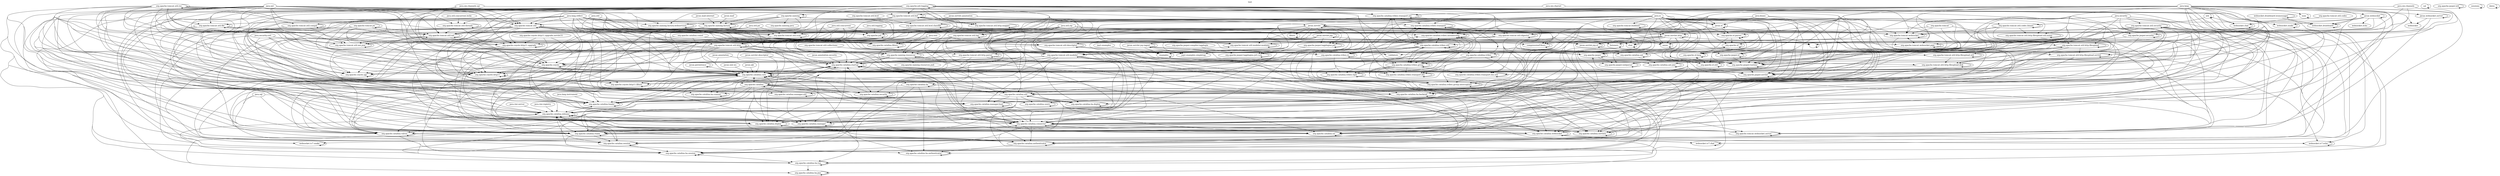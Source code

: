 digraph "DirectedGraph" {
graph [label = "test", labelloc=t, concentrate = true];
"org.apache.coyote.http11"
"org.apache.catalina.ant.jmx"
"javax.websocket"
"org.apache.catalina.tribes.transport.nio"
"num"
"org.apache.tomcat.util.digester"
"org.apache.catalina.ha.deploy"
"compressionFilters"
"org.apache.catalina.tribes"
"listeners"
"org.apache.el"
"org.apache.tomcat.util.bcel.classfile"
"org.apache.catalina.ha.context"
"validators"
"org.apache.catalina.users"
"org.apache.jasper.el"
"org.apache.el.parser"
"org.apache.catalina"
"org.apache.catalina.tribes.transport.bio.util"
"org.apache.tomcat.util.file"
"org.apache.catalina.loader"
"org.apache.catalina.manager.util"
"org.apache.juli.logging"
"javax.websocket.server"
"cal"
"javax.el"
"org.apache.catalina.websocket"
"org.apache.catalina.startup"
"org.apache.catalina.core"
"org.apache.catalina.authenticator"
"org.apache.jasper"
"javax.mail"
"org.apache.catalina.filters"
"org.apache.tomcat.util.security"
"org.apache.coyote"
"org.apache.jasper.util"
"chat"
"org.apache.tomcat.websocket"
"org.apache.catalina.ant"
"sessions"
"org.apache.catalina.manager.host"
"org.apache.coyote.http11.filters"
"jsp2.examples"
"org.apache.tomcat.util.modeler"
"org.apache.tomcat.util.modeler.modules"
"org.apache.catalina.ha"
"org.apache.tomcat.util"
"org.apache.tomcat.util.bcel"
"javax.servlet.descriptor"
"org.apache.tomcat.util.codec"
"org.apache.catalina.tribes.transport"
"org.apache.tomcat.jni"
"org.apache.el.lang"
"org.apache.catalina.util"
"org.apache.jasper.runtime"
"org.apache.tomcat.util.http"
"."
"javax.servlet.http"
"org.apache.tomcat.util.http.fileupload.disk"
"jsp2.examples.simpletag"
"org.apache.naming"
"org.apache.catalina.connector"
"org.apache.tomcat.util.codec.binary"
"org.apache.juli"
"websocket.echo"
"org.apache.tomcat.util.res"
"org.apache.jasper.xmlparser"
"org.apache.catalina.tribes.tipis"
"websocket.tc7.chat"
"async"
"websocket.tc7.snake"
"org.apache.tomcat.websocket.pojo"
"util"
"javax.servlet"
"org.apache.tomcat.util.net.jsse"
"websocket.drawboard"
"org.apache.tomcat.util.http.parser"
"javax.servlet.annotation"
"org.apache.catalina.ha.authenticator"
"org.apache.jasper.tagplugins.jstl"
"org.apache.catalina.ha.backend"
"org.apache.tomcat.util.http.fileupload.util"
"org.apache.catalina.ha.jmx"
"org.apache.coyote.ajp"
"org.apache.catalina.comet"
"javax.servlet.jsp.el"
"org.apache.el.util"
"org.apache.catalina.ha.session"
"org.apache.tomcat.util.http.mapper"
"org.apache.tomcat.util.threads"
"org.apache.catalina.mbeans"
"org.apache.catalina.tribes.transport.bio"
"org.apache.catalina.deploy"
"javax.ejb"
"org.apache.tomcat.util.log"
"org.apache.catalina.realm"
"org.apache.coyote.http11.upgrade"
"org.apache.tomcat.util.collections"
"websocket.chat"
"org.apache.tomcat.util.http.fileupload"
"org.apache.tomcat"
"org.apache.tomcat.util.buf"
"org.apache.catalina.security"
"filters"
"javax.annotation.security"
"javax.persistence"
"websocket.drawboard.wsmessages"
"org.apache.tomcat.util.http.fileupload.util.mime"
"javax.servlet.jsp"
"org.apache.tomcat.util.http.fileupload.servlet"
"websocket.tc7.echo"
"org.apache.catalina.ha.tcp"
"org.apache.tomcat.util.scan"
"org.apache.naming.resources"
"org.apache.catalina.tribes.group.interceptors"
"examples"
"org.apache.catalina.session"
"org.apache.naming.java"
"javax.annotation"
"org.apache.catalina.valves"
"websocket"
"org.apache.catalina.tribes.util"
"org.apache.tomcat.util.descriptor"
"org.apache.jasper.compiler.tagplugin"
"org.apache.tomcat.websocket.server"
"dates"
"org.apache.catalina.manager"
"websocket.snake"
"org.apache.catalina.tribes.group"
"org.apache.catalina.tribes.io"
"org.apache.catalina.ssi"
"org.apache.tomcat.buildutil"
"org.apache.catalina.tribes.membership"
"org.apache.jasper.security"
"org.apache.tomcat.util.compat"
"javax.servlet.jsp.tagext"
"org.apache.naming.resources.jndi"
"org.apache.coyote.http11.upgrade.servlet31"
"org.apache.catalina.servlets"
"org.apache.jasper.servlet"
"javax.xml.ws"
"org.apache.naming.factory"
"org.apache.jasper.tagplugins.jstl.core"
"org.apache.naming.factory.webservices"
"org.apache.tomcat.util.net"
"java.util.jar"
"java.util"
"java.net"
"java.util.zip"
"java.nio.channels.spi"
"java.beans"
"java.lang.reflect"
"java.sql"
"java.security.cert"
"java.rmi.registry"
"java.text"
"java.lang"
"java.nio.charset"
"java.lang.instrument"
"java.security"
"java.rmi.server"
"java.util.concurrent.locks"
"java.util.concurrent"
"java.util.logging"
"java.io"
"java.nio.channels"
"java.lang.reflect" -> "org.apache.naming.factory.webservices"
"java.util.concurrent" -> "org.apache.catalina.core"
"java.util.concurrent" -> "org.apache.catalina.startup"
"java.util.concurrent" -> "org.apache.tomcat.websocket"
"java.lang" -> "javax.el"
"java.lang" -> "javax.websocket"
"java.lang" -> "javax.websocket.server"
"java.lang" -> "org.apache.catalina.connector"
"java.lang" -> "org.apache.catalina.core"
"java.lang" -> "org.apache.catalina.filters"
"java.lang" -> "org.apache.catalina.ha.session"
"java.lang" -> "org.apache.catalina.loader"
"java.lang" -> "org.apache.catalina.mbeans"
"java.lang" -> "org.apache.catalina.realm"
"java.lang" -> "org.apache.catalina.security"
"java.lang" -> "org.apache.catalina.session"
"java.lang" -> "org.apache.catalina.startup"
"java.lang" -> "org.apache.catalina.tribes.group"
"java.lang" -> "org.apache.catalina.util"
"java.lang" -> "org.apache.catalina.valves"
"java.lang" -> "org.apache.jasper"
"java.lang" -> "org.apache.jasper.runtime"
"java.lang" -> "org.apache.jasper.servlet"
"java.lang" -> "org.apache.juli"
"java.lang" -> "org.apache.naming.factory"
"java.lang" -> "org.apache.naming.resources"
"java.lang" -> "org.apache.tomcat.util.digester"
"java.lang" -> "org.apache.tomcat.util.modeler"
"java.lang" -> "org.apache.tomcat.util.net.jsse"
"java.lang" -> "org.apache.tomcat.util.net"
"java.lang" -> "org.apache.tomcat.websocket.pojo"
"java.lang" -> "org.apache.tomcat.websocket.server"
"java.lang" -> "org.apache.tomcat.websocket"
"java.net" -> "org.apache.catalina.tribes.transport.bio"
"java.net" -> "org.apache.catalina.tribes.transport.nio"
"java.net" -> "org.apache.tomcat.util.net"
"java.io" -> "org.apache.catalina.ant"
"java.io" -> "org.apache.catalina.ha.deploy"
"java.io" -> "org.apache.catalina.manager"
"java.io" -> "org.apache.catalina.servlets"
"java.io" -> "org.apache.catalina.session"
"java.io" -> "org.apache.catalina.startup"
"java.io" -> "org.apache.jasper"
"java.io" -> "org.apache.jasper.tagplugins.jstl"
"java.io" -> "org.apache.tomcat.util.http.fileupload"
"java.io" -> "org.apache.tomcat.util.http.fileupload.util"
"java.util.zip" -> "org.apache.catalina.tribes.group.interceptors"
"java.lang.reflect" -> "org.apache.catalina.tribes.io"
"java.lang.reflect" -> "org.apache.catalina.util"
"java.lang.reflect" -> "org.apache.naming.factory"
"java.nio.channels" -> "org.apache.catalina.tribes.transport.nio"
"java.sql" -> "org.apache.catalina.valves"
"java.io" -> "org.apache.catalina.authenticator"
"java.net" -> "org.apache.tomcat.util"
"java.beans" -> "org.apache.el.lang"
"java.beans" -> "org.apache.jasper.runtime"
"java.net" -> "org.apache.catalina.core"
"java.net" -> "org.apache.catalina.ha.backend"
"java.net" -> "org.apache.catalina.startup"
"java.net" -> "org.apache.catalina.tribes.group.interceptors"
"java.net" -> "org.apache.tomcat.util.net.jsse"
"java.io" -> "org.apache.catalina.ha.session"
"java.io" -> "org.apache.tomcat.util.http.fileupload.disk"
"java.security.cert" -> "org.apache.catalina.realm"
"java.lang" -> "org.apache.tomcat.util.modeler.modules"
"java.net" -> "org.apache.catalina.loader"
"java.net" -> "org.apache.catalina.servlets"
"java.net" -> "org.apache.catalina.ssi"
"java.lang.reflect" -> "org.apache.catalina.core"
"java.lang.reflect" -> "org.apache.catalina.loader"
"java.sql" -> "org.apache.catalina.realm"
"java.sql" -> "org.apache.catalina.session"
"java.io" -> "examples"
"java.io" -> "javax.servlet"
"java.io" -> "org.apache.catalina.core"
"java.io" -> "org.apache.catalina.tribes.transport.bio"
"java.io" -> "org.apache.coyote.http11.upgrade"
"java.io" -> "org.apache.jasper.xmlparser"
"java.io" -> "validators"
"java.io" -> "websocket.tc7.echo"
"java.rmi.registry" -> "org.apache.catalina.mbeans"
"java.util.logging" -> "org.apache.juli"
"java.lang" -> "org.apache.el.lang"
"java.util.concurrent" -> "org.apache.juli"
"java.io" -> "org.apache.catalina.util"
"java.io" -> "org.apache.jasper.runtime"
"java.io" -> "org.apache.tomcat.util.net"
"java.io" -> "org.apache.tomcat.util.bcel.classfile"
"java.lang" -> "org.apache.jasper.security"
"java.lang" -> "org.apache.naming.factory.webservices"
"java.lang" -> "org.apache.tomcat.util"
"java.security.cert" -> "org.apache.tomcat.util.net.jsse"
"java.security" -> "org.apache.catalina.util"
"java.io" -> "org.apache.catalina.valves"
"java.io" -> "org.apache.tomcat.util.http.parser"
"java.net" -> "org.apache.catalina.mbeans"
"java.net" -> "org.apache.jasper"
"java.lang" -> "org.apache.catalina.deploy"
"java.lang" -> "org.apache.catalina.manager"
"java.lang" -> "org.apache.catalina.manager.util"
"java.lang" -> "org.apache.el.util"
"java.io" -> "org.apache.catalina.ha.backend"
"java.net" -> "org.apache.catalina.tribes.membership"
"java.io" -> "async"
"java.io" -> "org.apache.tomcat.buildutil"
"java.io" -> "javax.el"
"java.io" -> "org.apache.catalina.ssi"
"java.util.concurrent" -> "org.apache.tomcat.websocket.server"
"java.lang" -> "javax.servlet.http"
"java.lang" -> "org.apache.coyote.http11.filters"
"java.io" -> "org.apache.catalina.connector"
"java.io" -> "org.apache.catalina.loader"
"java.io" -> "org.apache.naming.resources"
"java.io" -> "org.apache.tomcat.util"
"java.io" -> "org.apache.catalina.filters"
"java.io" -> "org.apache.catalina.tribes.group.interceptors"
"java.io" -> "org.apache.coyote.ajp"
"java.io" -> "org.apache.coyote.http11"
"java.io" -> "org.apache.tomcat.websocket"
"java.net" -> "org.apache.catalina.ant"
"java.net" -> "org.apache.tomcat.util.scan"
"java.nio.channels" -> "org.apache.tomcat.util.net"
"java.net" -> "org.apache.jasper.servlet"
"java.net" -> "org.apache.coyote.ajp"
"java.net" -> "org.apache.coyote.http11"
"java.io" -> "compressionFilters"
"java.io" -> "org.apache.coyote.http11.filters"
"java.util.concurrent" -> "org.apache.catalina.tribes.group.interceptors"
"java.io" -> "chat"
"java.io" -> "org.apache.catalina.manager.host"
"java.io" -> "org.apache.tomcat.util.net.jsse"
"java.security" -> "org.apache.catalina.connector"
"java.security" -> "org.apache.catalina.core"
"java.security" -> "org.apache.catalina.session"
"java.security" -> "org.apache.jasper.runtime"
"java.security" -> "org.apache.jasper.servlet"
"java.net" -> "org.apache.catalina.filters"
"java.net" -> "org.apache.catalina.realm"
"java.net" -> "org.apache.tomcat.util.descriptor"
"java.net" -> "org.apache.tomcat.util.digester"
"java.net" -> "org.apache.tomcat.websocket.server"
"java.security" -> "org.apache.tomcat.util.net.jsse"
"java.security" -> "org.apache.tomcat.websocket"
"java.lang" -> "org.apache.tomcat.util.http.fileupload.disk"
"java.lang" -> "org.apache.tomcat.util.http.fileupload.util.mime"
"java.util.jar" -> "org.apache.catalina.util"
"java.io" -> "org.apache.catalina.tribes.io"
"java.util.zip" -> "org.apache.coyote.http11.filters"
"java.lang.reflect" -> "org.apache.el.parser"
"java.lang.reflect" -> "org.apache.el.util"
"java.io" -> "org.apache.catalina.users"
"java.lang" -> "org.apache.catalina.ssi"
"java.nio.channels.spi" -> "org.apache.catalina.startup"
"java.nio.channels.spi" -> "org.apache.catalina.tribes.transport.nio"
"java.nio.channels.spi" -> "org.apache.tomcat.util.net"
"java.lang.reflect" -> "javax.el"
"java.lang.reflect" -> "org.apache.catalina.realm"
"java.lang.reflect" -> "org.apache.catalina.startup"
"java.lang.reflect" -> "org.apache.jasper.servlet"
"java.net" -> "org.apache.coyote.http11.upgrade"
"java.io" -> "org.apache.juli"
"java.io" -> "org.apache.tomcat.util.modeler.modules"
"java.io" -> "org.apache.el.lang"
"java.io" -> "org.apache.el"
"java.io" -> "org.apache.jasper.el"
"java.lang" -> "org.apache.el.parser"
"java.io" -> "org.apache.jasper.tagplugins.jstl.core"
"java.util.zip" -> "org.apache.catalina.loader"
"java.util.zip" -> "org.apache.catalina.startup"
"java.util.zip" -> "org.apache.naming.resources"
"java.util.zip" -> "org.apache.tomcat.util.scan"
"java.util.concurrent" -> "org.apache.catalina.valves"
"java.util.jar" -> "org.apache.catalina.loader"
"java.util.jar" -> "org.apache.catalina.startup"
"java.nio.channels" -> "org.apache.tomcat.websocket"
"java.sql" -> "org.apache.catalina.loader"
"java.net" -> "org.apache.naming.resources"
"java.net" -> "org.apache.catalina.tribes.transport"
"java.io" -> "org.apache.catalina.websocket"
"java.io" -> "org.apache.el.parser"
"java.lang" -> "org.apache.catalina"
"java.lang" -> "org.apache.tomcat.util.buf"
"java.io" -> "javax.servlet.http"
"java.security" -> "org.apache.catalina.realm"
"java.lang.reflect" -> "org.apache.tomcat.websocket.pojo"
"java.util" -> "javax.el"
"java.util" -> "org.apache.catalina.core"
"java.util" -> "org.apache.catalina.startup"
"java.util" -> "org.apache.catalina.util"
"java.util" -> "org.apache.juli"
"java.net" -> "org.apache.catalina.manager.host"
"java.net" -> "org.apache.catalina.valves"
"java.net" -> "org.apache.catalina.manager"
"java.net" -> "org.apache.catalina"
"java.lang.reflect" -> "org.apache.catalina.mbeans"
"java.lang.reflect" -> "org.apache.catalina"
"java.lang.reflect" -> "org.apache.catalina.deploy"
"java.lang.reflect" -> "org.apache.catalina.manager"
"java.lang.reflect" -> "org.apache.catalina.manager.util"
"java.lang.reflect" -> "org.apache.catalina.security"
"java.lang.reflect" -> "org.apache.jasper.runtime"
"java.lang.reflect" -> "org.apache.tomcat.util.compat"
"java.lang.reflect" -> "org.apache.tomcat.util.digester"
"java.lang.reflect" -> "org.apache.tomcat.util"
"java.lang.reflect" -> "org.apache.tomcat.util.modeler"
"java.lang" -> "org.apache.catalina.ant.jmx"
"java.io" -> "org.apache.tomcat.util.http.fileupload.util.mime"
"java.util.zip" -> "compressionFilters"
"java.security.cert" -> "org.apache.catalina.valves"
"java.security.cert" -> "org.apache.coyote.ajp"
"java.security.cert" -> "org.apache.coyote.http11"
"java.util.jar" -> "org.apache.tomcat.util.scan"
"java.nio.charset" -> "org.apache.catalina.websocket"
"java.nio.charset" -> "org.apache.tomcat.util.buf"
"java.io" -> "jsp2.examples.simpletag"
"java.util.concurrent" -> "org.apache.tomcat.util.net"
"java.lang" -> "org.apache.catalina.tribes.group.interceptors"
"java.lang" -> "org.apache.catalina.tribes.transport.bio.util"
"java.lang" -> "org.apache.catalina.tribes.transport"
"java.io" -> "org.apache.catalina.realm"
"java.io" -> "org.apache.jasper.servlet"
"java.io" -> "org.apache.tomcat.util.descriptor"
"java.lang" -> "org.apache.catalina.authenticator"
"java.beans" -> "javax.el"
"java.beans" -> "org.apache.naming.factory"
"java.lang" -> "websocket.drawboard"
"java.io" -> "org.apache.tomcat.util.log"
"java.net" -> "org.apache.naming.factory.webservices"
"java.net" -> "org.apache.tomcat.util.buf"
"java.lang" -> "org.apache.catalina.servlets"
"java.lang" -> "org.apache.catalina.tribes.membership"
"java.lang" -> "org.apache.coyote"
"java.lang" -> "org.apache.tomcat.util.http.fileupload"
"java.lang" -> "org.apache.tomcat.util.http.fileupload.servlet"
"java.lang" -> "websocket"
"java.nio.channels" -> "org.apache.catalina.startup"
"java.io" -> "org.apache.catalina.tribes.group"
"java.text" -> "org.apache.catalina.filters"
"java.text" -> "org.apache.catalina.ssi"
"java.text" -> "org.apache.naming.resources"
"java.text" -> "org.apache.tomcat.util.http"
"java.nio.channels" -> "org.apache.catalina.ant"
"java.net" -> "org.apache.catalina.tribes.io"
"java.io" -> "org.apache.catalina.tribes"
"java.io" -> "org.apache.catalina.tribes.membership"
"java.io" -> "org.apache.catalina.tribes.tipis"
"java.lang.instrument" -> "org.apache.catalina.loader"
"java.util.concurrent.locks" -> "org.apache.tomcat.util.threads"
"java.lang" -> "num"
"java.lang" -> "org.apache.catalina.ha.backend"
"java.lang" -> "org.apache.catalina.manager.host"
"java.lang" -> "org.apache.coyote.ajp"
"java.lang" -> "org.apache.coyote.http11"
"java.lang" -> "websocket.tc7.echo"
"java.lang" -> "async"
"java.lang" -> "."
"java.lang" -> "org.apache.catalina.tribes.transport.nio"
"java.rmi.server" -> "org.apache.catalina.mbeans"
"java.util.zip" -> "org.apache.tomcat.websocket"
"java.lang" -> "chat"
"java.nio.channels.spi" -> "org.apache.tomcat.util"
"java.net" -> "org.apache.catalina.ant.jmx"
"java.util.zip" -> "org.apache.catalina.util"
"java.net" -> "org.apache.tomcat.util.file"
"java.net" -> "org.apache.tomcat.util.modeler.modules"
"java.net" -> "org.apache.tomcat.util.modeler"
"java.io" -> "org.apache.tomcat.util.digester"
"java.io" -> "org.apache.tomcat.util.file"
"java.io" -> "org.apache.tomcat.util.modeler"
"java.lang" -> "org.apache.catalina.tribes.util"
"java.lang" -> "org.apache.catalina.tribes.io"
"java.security" -> "org.apache.catalina.authenticator"
"java.security" -> "org.apache.catalina.servlets"
"java.security" -> "org.apache.catalina.websocket"
"java.security" -> "org.apache.tomcat.util.security"
"." -> "."
"async" -> "async"
"cal" -> "cal"
"chat" -> "chat"
"compressionFilters" -> "compressionFilters"
"dates" -> "dates"
"examples" -> "examples"
"filters" -> "filters"
"listeners" -> "listeners"
"num" -> "num"
"sessions" -> "sessions"
"util" -> "."
"util" -> "util"
"util" -> "websocket.tc7.chat"
"util" -> "websocket.chat"
"javax.annotation" -> "org.apache.catalina.core"
"org.apache.catalina.core" -> "org.apache.catalina.core"
"javax.annotation" -> "org.apache.catalina.startup"
"org.apache.catalina.startup" -> "org.apache.catalina.startup"
"javax.ejb" -> "org.apache.catalina.core"
"javax.el" -> "org.apache.jasper.el"
"org.apache.jasper.el" -> "org.apache.jasper.el"
"org.apache.jasper.el" -> "org.apache.jasper.runtime"
"org.apache.jasper.runtime" -> "org.apache.jasper.runtime"
"javax.el" -> "javax.el"
"javax.el" -> "org.apache.jasper.runtime"
"javax.el" -> "org.apache.el.lang"
"org.apache.el.lang" -> "org.apache.el"
"javax.el" -> "javax.servlet.jsp.el"
"org.apache.el.lang" -> "org.apache.el.parser"
"org.apache.el.parser" -> "org.apache.el.parser"
"org.apache.el.lang" -> "org.apache.el.lang"
"org.apache.el.lang" -> "org.apache.el.util"
"org.apache.el.util" -> "org.apache.el.util"
"org.apache.el.util" -> "org.apache.el.parser"
"javax.el" -> "org.apache.el.parser"
"org.apache.el.parser" -> "org.apache.el.lang"
"org.apache.el" -> "org.apache.el"
"javax.el" -> "org.apache.el"
"javax.el" -> "org.apache.el.util"
"javax.servlet.jsp.el" -> "org.apache.jasper.el"
"org.apache.el" -> "org.apache.el.lang"
"javax.mail" -> "org.apache.naming.factory"
"org.apache.naming.factory" -> "org.apache.naming.factory"
"javax.persistence" -> "org.apache.catalina.core"
"javax.persistence" -> "javax.persistence"
"javax.servlet" -> "async"
"javax.servlet" -> "org.apache.catalina.core"
"org.apache.catalina.core" -> "org.apache.catalina.connector"
"org.apache.catalina.connector" -> "org.apache.catalina.connector"
"javax.servlet" -> "javax.servlet"
"org.apache.catalina.core" -> "org.apache.catalina.ha.context"
"javax.servlet" -> "org.apache.catalina.filters"
"javax.servlet" -> "org.apache.tomcat.websocket.server"
"org.apache.catalina.filters" -> "org.apache.catalina.filters"
"javax.servlet" -> "filters"
"javax.servlet" -> "compressionFilters"
"javax.servlet" -> "org.apache.catalina.ssi"
"javax.servlet" -> "javax.servlet.http"
"javax.servlet.http" -> "org.apache.catalina.servlets"
"org.apache.catalina.servlets" -> "org.apache.catalina.servlets"
"javax.servlet.http" -> "."
"javax.servlet.http" -> "org.apache.catalina.websocket"
"org.apache.catalina.websocket" -> "websocket.tc7.echo"
"org.apache.catalina.websocket" -> "websocket.tc7.chat"
"org.apache.catalina.websocket" -> "websocket.tc7.snake"
"javax.servlet.http" -> "org.apache.catalina.manager.host"
"org.apache.catalina.manager.host" -> "org.apache.catalina.manager.host"
"javax.servlet.http" -> "async"
"javax.servlet.http" -> "org.apache.catalina.manager"
"javax.servlet.http" -> "org.apache.catalina.ssi"
"javax.servlet.http" -> "org.apache.jasper.runtime"
"javax.servlet.http" -> "org.apache.jasper.servlet"
"javax.servlet.http" -> "chat"
"org.apache.catalina.manager" -> "org.apache.catalina.manager"
"javax.servlet.http" -> "compressionFilters"
"javax.servlet" -> "org.apache.catalina.deploy"
"org.apache.catalina.deploy" -> "org.apache.catalina.deploy"
"org.apache.catalina.deploy" -> "org.apache.catalina.core"
"org.apache.catalina.deploy" -> "org.apache.catalina.startup"
"javax.servlet" -> "org.apache.catalina.connector"
"org.apache.catalina.connector" -> "org.apache.catalina.authenticator"
"org.apache.catalina.connector" -> "org.apache.catalina.valves"
"javax.servlet" -> "org.apache.jasper.runtime"
"javax.servlet" -> "."
"javax.servlet" -> "org.apache.catalina.authenticator"
"org.apache.catalina.authenticator" -> "org.apache.catalina.authenticator"
"javax.servlet" -> "org.apache.catalina.manager"
"javax.servlet" -> "org.apache.jasper.servlet"
"org.apache.jasper.servlet" -> "org.apache.jasper.servlet"
"javax.servlet" -> "org.apache.catalina.startup"
"javax.servlet" -> "org.apache.catalina.servlets"
"org.apache.jasper.runtime" -> "org.apache.jasper.servlet"
"javax.servlet" -> "org.apache.catalina.manager.host"
"javax.servlet" -> "org.apache.jasper"
"org.apache.jasper" -> "org.apache.jasper.servlet"
"org.apache.catalina.ssi" -> "org.apache.catalina.ssi"
"org.apache.catalina.connector" -> "org.apache.catalina.core"
"org.apache.tomcat.websocket.server" -> "org.apache.tomcat.websocket.server"
"javax.servlet" -> "chat"
"javax.servlet" -> "org.apache.tomcat.util.scan"
"javax.servlet" -> "org.apache.catalina.loader"
"org.apache.catalina.loader" -> "org.apache.catalina.loader"
"org.apache.jasper" -> "org.apache.jasper"
"javax.servlet" -> "examples"
"javax.servlet" -> "listeners"
"javax.servlet" -> "javax.servlet.jsp.el"
"javax.servlet.jsp.el" -> "javax.servlet.jsp.el"
"javax.servlet" -> "org.apache.catalina.valves"
"javax.servlet" -> "org.apache.catalina.session"
"org.apache.catalina.session" -> "org.apache.catalina.session"
"org.apache.catalina.connector" -> "org.apache.catalina.ha.tcp"
"org.apache.catalina.ha.tcp" -> "org.apache.catalina.ha.tcp"
"org.apache.catalina.connector" -> "org.apache.catalina.ha.session"
"org.apache.catalina.ha.session" -> "org.apache.catalina.ha.session"
"javax.servlet" -> "org.apache.catalina.util"
"org.apache.catalina.util" -> "org.apache.catalina.util"
"org.apache.catalina.util" -> "org.apache.catalina.connector"
"org.apache.catalina.util" -> "org.apache.catalina.realm"
"org.apache.catalina.util" -> "org.apache.catalina.core"
"org.apache.catalina.ha.context" -> "org.apache.catalina.ha.context"
"org.apache.jasper" -> "org.apache.jasper.runtime"
"javax.servlet" -> "org.apache.catalina.security"
"org.apache.catalina.security" -> "org.apache.catalina.security"
"org.apache.catalina.security" -> "org.apache.catalina.core"
"org.apache.jasper" -> "org.apache.jasper.xmlparser"
"org.apache.jasper.xmlparser" -> "org.apache.jasper.xmlparser"
"javax.servlet" -> "org.apache.catalina.websocket"
"org.apache.catalina.websocket" -> "org.apache.catalina.websocket"
"org.apache.catalina.connector" -> "org.apache.tomcat.websocket.server"
"javax.servlet" -> "org.apache.coyote.http11.upgrade"
"org.apache.coyote.http11.upgrade" -> "org.apache.coyote.http11.upgrade"
"org.apache.coyote.http11.upgrade" -> "org.apache.coyote.http11"
"javax.servlet.http" -> "javax.servlet.http"
"javax.servlet" -> "org.apache.jasper.tagplugins.jstl"
"org.apache.jasper.tagplugins.jstl" -> "org.apache.jasper.tagplugins.jstl"
"javax.servlet" -> "javax.servlet.jsp"
"javax.servlet.http" -> "org.apache.catalina.filters"
"javax.servlet.http" -> "org.apache.catalina.core"
"javax.servlet.http" -> "org.apache.jasper.tagplugins.jstl"
"javax.websocket" -> "org.apache.tomcat.websocket"
"org.apache.tomcat.websocket" -> "org.apache.tomcat.websocket"
"org.apache.tomcat.websocket" -> "org.apache.tomcat.websocket.server"
"javax.websocket" -> "websocket.drawboard"
"websocket.drawboard" -> "websocket.drawboard"
"javax.websocket" -> "org.apache.tomcat.websocket.server"
"javax.websocket" -> "websocket.snake"
"websocket.snake" -> "websocket.snake"
"javax.websocket" -> "javax.websocket"
"javax.websocket" -> "org.apache.tomcat.websocket.pojo"
"org.apache.tomcat.websocket.pojo" -> "org.apache.tomcat.websocket.pojo"
"org.apache.tomcat.websocket.pojo" -> "org.apache.tomcat.websocket"
"org.apache.tomcat.websocket.pojo" -> "org.apache.tomcat.websocket.server"
"org.apache.tomcat.websocket" -> "org.apache.tomcat.websocket.pojo"
"javax.websocket" -> "websocket.echo"
"javax.websocket" -> "websocket.chat"
"websocket.chat" -> "websocket.chat"
"jsp2.examples" -> "jsp2.examples.simpletag"
"javax.annotation.security" -> "org.apache.catalina.startup"
"javax.mail.internet" -> "org.apache.naming.factory"
"javax.servlet.annotation" -> "org.apache.catalina.startup"
"javax.servlet.annotation" -> "javax.servlet"
"javax.servlet.descriptor" -> "org.apache.catalina.deploy"
"javax.servlet.descriptor" -> "org.apache.catalina.core"
"javax.servlet.descriptor" -> "org.apache.catalina.startup"
"javax.servlet.http" -> "org.apache.catalina.connector"
"javax.servlet.http" -> "org.apache.catalina.authenticator"
"javax.servlet.http" -> "javax.servlet.jsp.el"
"javax.servlet.http" -> "org.apache.catalina.valves"
"javax.servlet.http" -> "org.apache.tomcat.util.http.fileupload.servlet"
"org.apache.tomcat.util.http.fileupload.servlet" -> "org.apache.tomcat.util.http.fileupload.servlet"
"javax.servlet.http" -> "org.apache.tomcat.websocket.server"
"javax.servlet.http" -> "org.apache.catalina.security"
"javax.servlet.http" -> "org.apache.catalina.session"
"javax.servlet.http" -> "listeners"
"javax.servlet.http" -> "org.apache.catalina.manager.util"
"org.apache.catalina.manager.util" -> "org.apache.catalina.manager.util"
"org.apache.catalina.manager.util" -> "org.apache.catalina.manager"
"org.apache.catalina.session" -> "org.apache.catalina.ha.session"
"javax.servlet.jsp" -> "javax.servlet.jsp"
"javax.servlet.jsp" -> "org.apache.jasper.runtime"
"javax.servlet.jsp" -> "jsp2.examples.simpletag"
"javax.servlet.jsp" -> "examples"
"javax.servlet.jsp" -> "org.apache.jasper.tagplugins.jstl"
"javax.servlet.jsp" -> "javax.servlet.jsp.tagext"
"javax.servlet.jsp.tagext" -> "org.apache.jasper.runtime"
"javax.servlet.jsp" -> "org.apache.jasper.tagplugins.jstl.core"
"javax.servlet.jsp" -> "javax.servlet.jsp.el"
"javax.websocket.server" -> "javax.websocket.server"
"javax.websocket.server" -> "websocket"
"javax.websocket.server" -> "org.apache.tomcat.websocket.server"
"javax.websocket.server" -> "org.apache.tomcat.websocket.pojo"
"javax.xml.ws" -> "org.apache.catalina.core"
"org.apache.catalina" -> "org.apache.catalina.core"
"org.apache.catalina" -> "org.apache.catalina.connector"
"org.apache.catalina" -> "org.apache.catalina"
"org.apache.catalina" -> "org.apache.catalina.mbeans"
"org.apache.catalina.mbeans" -> "org.apache.catalina.mbeans"
"org.apache.catalina" -> "org.apache.catalina.loader"
"org.apache.catalina" -> "org.apache.catalina.util"
"org.apache.catalina.util" -> "org.apache.catalina.startup"
"org.apache.catalina.util" -> "org.apache.catalina.deploy"
"org.apache.catalina.deploy" -> "org.apache.catalina.mbeans"
"org.apache.catalina" -> "org.apache.catalina.session"
"org.apache.catalina" -> "org.apache.catalina.ha.session"
"org.apache.catalina" -> "org.apache.catalina.realm"
"org.apache.catalina" -> "org.apache.catalina.valves"
"org.apache.catalina.valves" -> "org.apache.catalina.valves"
"org.apache.catalina" -> "org.apache.catalina.ha.tcp"
"org.apache.catalina" -> "org.apache.catalina.authenticator"
"org.apache.catalina" -> "org.apache.catalina.ha.authenticator"
"org.apache.catalina.core" -> "org.apache.catalina.mbeans"
"org.apache.catalina.mbeans" -> "org.apache.catalina.core"
"org.apache.catalina.mbeans" -> "org.apache.catalina.ha.tcp"
"org.apache.catalina.mbeans" -> "org.apache.catalina.deploy"
"org.apache.catalina.mbeans" -> "org.apache.catalina.realm"
"org.apache.catalina.mbeans" -> "org.apache.catalina.valves"
"org.apache.catalina" -> "org.apache.catalina.startup"
"org.apache.catalina.mbeans" -> "org.apache.catalina.connector"
"org.apache.catalina.mbeans" -> "org.apache.catalina.startup"
"org.apache.catalina.mbeans" -> "org.apache.catalina.session"
"org.apache.catalina.mbeans" -> "org.apache.catalina.loader"
"org.apache.catalina.authenticator" -> "org.apache.catalina.ha.authenticator"
"org.apache.catalina" -> "org.apache.catalina.manager.host"
"org.apache.catalina" -> "org.apache.catalina.manager"
"org.apache.catalina.ha.tcp" -> "org.apache.catalina.ha.session"
"org.apache.catalina" -> "org.apache.catalina.ha.jmx"
"org.apache.catalina.ha.jmx" -> "org.apache.catalina.ha.jmx"
"org.apache.catalina.core" -> "org.apache.catalina.startup"
"org.apache.catalina" -> "org.apache.catalina.deploy"
"org.apache.catalina" -> "org.apache.catalina.ha.deploy"
"org.apache.catalina.ha.deploy" -> "org.apache.catalina.ha.deploy"
"org.apache.catalina.connector" -> "org.apache.catalina.realm"
"org.apache.catalina" -> "org.apache.catalina.users"
"org.apache.catalina.users" -> "org.apache.catalina.users"
"org.apache.catalina.realm" -> "org.apache.catalina.realm"
"org.apache.catalina" -> "org.apache.catalina.security"
"org.apache.catalina" -> "org.apache.catalina.ha.backend"
"org.apache.catalina" -> "org.apache.catalina.ha.context"
"org.apache.catalina.core" -> "org.apache.catalina.loader"
"org.apache.catalina.core" -> "org.apache.catalina.manager.host"
"org.apache.catalina" -> "org.apache.catalina.manager.util"
"org.apache.coyote" -> "org.apache.coyote.ajp"
"org.apache.coyote.ajp" -> "org.apache.coyote.ajp"
"org.apache.coyote" -> "org.apache.coyote.http11"
"org.apache.coyote.http11" -> "org.apache.coyote.http11"
"org.apache.coyote" -> "org.apache.coyote"
"org.apache.coyote" -> "org.apache.catalina.valves"
"org.apache.coyote" -> "org.apache.catalina.connector"
"org.apache.catalina.connector" -> "org.apache.catalina.websocket"
"org.apache.coyote" -> "org.apache.catalina.core"
"org.apache.coyote" -> "org.apache.catalina.authenticator"
"org.apache.coyote" -> "org.apache.coyote.http11.filters"
"org.apache.coyote.http11.filters" -> "org.apache.coyote.http11.filters"
"org.apache.juli" -> "org.apache.juli"
"org.apache.juli" -> "org.apache.catalina.startup"
"org.apache.naming" -> "org.apache.catalina.core"
"org.apache.naming" -> "org.apache.naming"
"org.apache.naming" -> "org.apache.naming.java"
"org.apache.naming" -> "org.apache.catalina.deploy"
"org.apache.naming" -> "org.apache.catalina.realm"
"org.apache.naming" -> "org.apache.catalina.loader"
"org.apache.naming" -> "org.apache.naming.resources"
"org.apache.naming.resources" -> "org.apache.naming.resources"
"org.apache.naming.resources" -> "org.apache.catalina.core"
"org.apache.naming.resources" -> "org.apache.catalina.startup"
"org.apache.naming" -> "org.apache.naming.factory.webservices"
"org.apache.naming" -> "org.apache.catalina.startup"
"org.apache.naming" -> "org.apache.naming.factory"
"org.apache.tomcat" -> "org.apache.catalina.connector"
"org.apache.tomcat" -> "org.apache.catalina.core"
"org.apache.tomcat" -> "org.apache.jasper.servlet"
"org.apache.tomcat" -> "org.apache.jasper.runtime"
"org.apache.tomcat" -> "org.apache.tomcat.websocket"
"org.apache.tomcat" -> "org.apache.catalina.startup"
"org.apache.tomcat" -> "org.apache.tomcat.util.scan"
"org.apache.tomcat.util.scan" -> "org.apache.tomcat.util.scan"
"websocket.drawboard.wsmessages" -> "websocket.drawboard.wsmessages"
"websocket.drawboard.wsmessages" -> "websocket.drawboard"
"websocket.tc7.chat" -> "websocket.tc7.chat"
"websocket.tc7.echo" -> "websocket.tc7.echo"
"websocket.tc7.snake" -> "websocket.tc7.snake"
"javax.servlet.jsp.tagext" -> "examples"
"javax.servlet.jsp.tagext" -> "javax.servlet.jsp.tagext"
"javax.servlet.jsp.tagext" -> "jsp2.examples.simpletag"
"javax.servlet.jsp.tagext" -> "validators"
"javax.servlet.jsp.tagext" -> "org.apache.jasper"
"org.apache.catalina.ant" -> "org.apache.catalina.ant"
"org.apache.catalina.ant" -> "org.apache.catalina.ant.jmx"
"org.apache.catalina.ant.jmx" -> "org.apache.catalina.ant.jmx"
"org.apache.catalina.authenticator" -> "org.apache.catalina.startup"
"org.apache.catalina.authenticator" -> "org.apache.catalina.mbeans"
"org.apache.catalina.ha.authenticator" -> "org.apache.catalina.ha.authenticator"
"org.apache.catalina.comet" -> "org.apache.catalina.filters"
"org.apache.catalina.comet" -> "org.apache.catalina.core"
"org.apache.catalina.comet" -> "chat"
"org.apache.catalina.comet" -> "org.apache.catalina.valves"
"org.apache.catalina.connector" -> "org.apache.catalina.startup"
"org.apache.catalina.connector" -> "org.apache.catalina.mbeans"
"org.apache.catalina.connector" -> "org.apache.catalina.servlets"
"org.apache.catalina.connector" -> "org.apache.catalina.ssi"
"org.apache.catalina.core" -> "org.apache.catalina.deploy"
"org.apache.catalina.core" -> "org.apache.catalina.ha.tcp"
"org.apache.catalina.core" -> "org.apache.catalina.ha.session"
"org.apache.catalina.core" -> "org.apache.catalina.manager"
"org.apache.catalina.core" -> "org.apache.catalina"
"org.apache.catalina.deploy" -> "org.apache.catalina.authenticator"
"org.apache.catalina.deploy" -> "org.apache.catalina.realm"
"org.apache.catalina.ha" -> "org.apache.catalina.ha.deploy"
"org.apache.catalina.ha" -> "org.apache.catalina.ha.session"
"org.apache.catalina.ha" -> "org.apache.catalina.ha.tcp"
"org.apache.catalina.ha" -> "org.apache.catalina.ha.authenticator"
"org.apache.catalina.ha" -> "org.apache.catalina.ha.context"
"org.apache.catalina.ha.session" -> "org.apache.catalina.ha.tcp"
"org.apache.catalina.ha" -> "org.apache.catalina.ha"
"org.apache.catalina.loader" -> "org.apache.catalina.core"
"org.apache.catalina.loader" -> "org.apache.catalina.mbeans"
"org.apache.catalina.loader" -> "org.apache.catalina.startup"
"org.apache.catalina.mbeans" -> "org.apache.catalina.manager"
"org.apache.catalina.realm" -> "org.apache.catalina.mbeans"
"org.apache.catalina.realm" -> "org.apache.catalina.authenticator"
"org.apache.catalina.realm" -> "org.apache.catalina.startup"
"org.apache.catalina.realm" -> "org.apache.catalina.ha.session"
"org.apache.catalina.realm" -> "org.apache.catalina.connector"
"org.apache.catalina.realm" -> "org.apache.catalina.session"
"org.apache.catalina.realm" -> "org.apache.catalina.core"
"org.apache.catalina.security" -> "org.apache.catalina.startup"
"org.apache.catalina.security" -> "org.apache.catalina.session"
"org.apache.catalina.security" -> "org.apache.catalina.connector"
"org.apache.catalina.session" -> "org.apache.catalina.core"
"org.apache.catalina.session" -> "org.apache.catalina.mbeans"
"org.apache.catalina.startup" -> "org.apache.catalina.authenticator"
"org.apache.catalina.startup" -> "org.apache.catalina.core"
"org.apache.catalina.startup" -> "org.apache.catalina.security"
"org.apache.catalina.startup" -> "org.apache.catalina.mbeans"
"org.apache.catalina.startup" -> "org.apache.catalina.manager"
"org.apache.catalina.startup" -> "org.apache.catalina.manager.host"
"org.apache.catalina.tribes" -> "org.apache.catalina.tribes.group"
"org.apache.catalina.tribes.group" -> "org.apache.catalina.tribes.group"
"org.apache.catalina.tribes" -> "org.apache.catalina.ha.tcp"
"org.apache.catalina.tribes" -> "org.apache.catalina.tribes.tipis"
"org.apache.catalina.tribes.tipis" -> "org.apache.catalina.tribes.tipis"
"org.apache.catalina.tribes.group" -> "org.apache.catalina.tribes.tipis"
"org.apache.catalina.tribes.tipis" -> "org.apache.catalina.ha.context"
"org.apache.catalina.tribes.tipis" -> "org.apache.catalina.ha.authenticator"
"org.apache.catalina.tribes.tipis" -> "org.apache.catalina.ha.session"
"org.apache.catalina.tribes" -> "org.apache.catalina.tribes.transport.nio"
"org.apache.catalina.tribes.transport.nio" -> "org.apache.catalina.tribes.transport.nio"
"org.apache.catalina.tribes" -> "org.apache.catalina.tribes.group.interceptors"
"org.apache.catalina.tribes" -> "org.apache.catalina.tribes.transport.bio"
"org.apache.catalina.tribes" -> "org.apache.catalina.tribes.membership"
"org.apache.catalina.tribes.transport.bio" -> "org.apache.catalina.tribes.transport.bio"
"org.apache.catalina.tribes.group.interceptors" -> "org.apache.catalina.tribes.group.interceptors"
"org.apache.catalina.tribes" -> "org.apache.catalina.tribes"
"org.apache.catalina.tribes.group" -> "org.apache.catalina.ha.tcp"
"org.apache.catalina.tribes.group" -> "org.apache.catalina.tribes.group.interceptors"
"org.apache.catalina.tribes" -> "org.apache.catalina.tribes.transport.bio.util"
"org.apache.catalina.tribes.transport.bio.util" -> "org.apache.catalina.tribes.group.interceptors"
"org.apache.catalina.tribes.transport.bio.util" -> "org.apache.catalina.tribes.transport.bio.util"
"org.apache.catalina.tribes" -> "org.apache.catalina.tribes.util"
"org.apache.catalina.tribes.util" -> "org.apache.catalina.tribes.util"
"org.apache.catalina.tribes.util" -> "org.apache.catalina.tribes.tipis"
"org.apache.catalina.tribes.util" -> "org.apache.catalina.tribes.group.interceptors"
"org.apache.catalina.tribes.util" -> "org.apache.catalina.tribes.group"
"org.apache.catalina.tribes" -> "org.apache.catalina.ha.session"
"org.apache.catalina.tribes" -> "org.apache.catalina.tribes.transport"
"org.apache.catalina.tribes.membership" -> "org.apache.catalina.tribes.membership"
"org.apache.catalina.util" -> "org.apache.catalina.websocket"
"org.apache.catalina.util" -> "org.apache.catalina.mbeans"
"org.apache.catalina.util" -> "org.apache.catalina.ha.deploy"
"org.apache.catalina.util" -> "org.apache.catalina.manager"
"org.apache.catalina.util" -> "org.apache.catalina.session"
"org.apache.catalina.util" -> "org.apache.catalina.servlets"
"org.apache.catalina.util" -> "org.apache.catalina.ssi"
"org.apache.catalina.util" -> "org.apache.catalina.authenticator"
"org.apache.catalina.util" -> "org.apache.catalina.loader"
"org.apache.catalina.util" -> "org.apache.catalina.ha.tcp"
"org.apache.catalina.util" -> "org.apache.catalina.valves"
"org.apache.catalina.valves" -> "org.apache.catalina.mbeans"
"org.apache.catalina.valves" -> "org.apache.catalina.authenticator"
"org.apache.catalina.valves" -> "org.apache.catalina.core"
"org.apache.catalina.valves" -> "org.apache.catalina.ha.tcp"
"org.apache.catalina.valves" -> "org.apache.catalina.ha.session"
"org.apache.catalina.util" -> "org.apache.catalina.manager.host"
"org.apache.catalina.util" -> "org.apache.catalina.users"
"org.apache.coyote.http11" -> "org.apache.coyote.http11.filters"
"org.apache.el.parser" -> "org.apache.el"
"org.apache.el.util" -> "org.apache.el.lang"
"org.apache.el.util" -> "org.apache.el"
"org.apache.jasper.security" -> "org.apache.jasper.runtime"
"org.apache.jasper.security" -> "org.apache.jasper.servlet"
"org.apache.jasper.security" -> "org.apache.jasper.security"
"org.apache.jasper.servlet" -> "org.apache.jasper"
"org.apache.jasper.util" -> "org.apache.jasper.util"
"org.apache.juli.logging" -> "org.apache.juli.logging"
"org.apache.juli.logging" -> "org.apache.coyote.http11"
"org.apache.juli.logging" -> "org.apache.jasper.runtime"
"org.apache.juli.logging" -> "org.apache.catalina.startup"
"org.apache.juli.logging" -> "org.apache.naming.resources"
"org.apache.juli.logging" -> "org.apache.tomcat.websocket.server"
"org.apache.juli.logging" -> "org.apache.catalina.loader"
"org.apache.juli.logging" -> "org.apache.catalina.valves"
"org.apache.juli.logging" -> "org.apache.coyote.ajp"
"org.apache.juli.logging" -> "org.apache.tomcat.util.net.jsse"
"org.apache.juli.logging" -> "org.apache.catalina.util"
"org.apache.juli.logging" -> "org.apache.catalina.realm"
"org.apache.juli.logging" -> "org.apache.catalina.tribes.transport.nio"
"org.apache.juli.logging" -> "org.apache.catalina.tribes.membership"
"org.apache.juli.logging" -> "org.apache.tomcat.util.net"
"org.apache.juli.logging" -> "org.apache.catalina.connector"
"org.apache.juli.logging" -> "org.apache.catalina.ha.deploy"
"org.apache.juli.logging" -> "org.apache.catalina.filters"
"org.apache.juli.logging" -> "org.apache.catalina.ha.tcp"
"org.apache.juli.logging" -> "org.apache.catalina.tribes.group.interceptors"
"org.apache.juli.logging" -> "org.apache.catalina.core"
"org.apache.juli.logging" -> "org.apache.tomcat.util.modeler"
"org.apache.juli.logging" -> "org.apache.tomcat.websocket"
"org.apache.juli.logging" -> "org.apache.tomcat.util.modeler.modules"
"org.apache.juli.logging" -> "org.apache.coyote.http11.filters"
"org.apache.juli.logging" -> "org.apache.tomcat.util.threads"
"org.apache.juli.logging" -> "org.apache.coyote.http11.upgrade"
"org.apache.juli.logging" -> "org.apache.catalina.session"
"org.apache.juli.logging" -> "org.apache.catalina.ha.context"
"org.apache.juli.logging" -> "org.apache.naming"
"org.apache.juli.logging" -> "org.apache.catalina.deploy"
"org.apache.juli.logging" -> "websocket.drawboard"
"org.apache.juli.logging" -> "org.apache.catalina.authenticator"
"org.apache.juli.logging" -> "org.apache.catalina.ha.session"
"org.apache.juli.logging" -> "org.apache.tomcat.util.descriptor"
"org.apache.juli.logging" -> "org.apache.catalina.tribes.tipis"
"org.apache.juli.logging" -> "org.apache.catalina.tribes.transport.bio.util"
"org.apache.juli.logging" -> "org.apache.jasper"
"org.apache.juli.logging" -> "org.apache.catalina.mbeans"
"org.apache.juli.logging" -> "org.apache.jasper.servlet"
"org.apache.juli.logging" -> "org.apache.jasper.security"
"org.apache.juli.logging" -> "org.apache.catalina.servlets"
"org.apache.juli.logging" -> "org.apache.catalina.tribes.group"
"org.apache.juli.logging" -> "org.apache.catalina.tribes.transport.bio"
"org.apache.juli.logging" -> "org.apache.catalina.tribes.io"
"org.apache.juli.logging" -> "org.apache.catalina.ha"
"org.apache.juli.logging" -> "org.apache.tomcat.util.http"
"org.apache.juli.logging" -> "org.apache.catalina.tribes.util"
"org.apache.juli.logging" -> "org.apache.tomcat.websocket.pojo"
"org.apache.juli.logging" -> "org.apache.catalina.tribes.transport"
"org.apache.juli.logging" -> "org.apache.catalina.security"
"org.apache.juli.logging" -> "org.apache.catalina.ha.backend"
"org.apache.juli.logging" -> "org.apache.catalina.users"
"org.apache.juli.logging" -> "org.apache.jasper.xmlparser"
"org.apache.juli.logging" -> "async"
"org.apache.juli.logging" -> "websocket.snake"
"org.apache.juli.logging" -> "org.apache.tomcat.util.http.mapper"
"org.apache.juli.logging" -> "org.apache.catalina.ha.jmx"
"org.apache.juli.logging" -> "websocket.tc7.snake"
"org.apache.tomcat.util.net" -> "org.apache.tomcat.util.net"
"org.apache.juli.logging" -> "websocket.chat"
"org.apache.juli.logging" -> "org.apache.tomcat.util.scan"
"org.apache.juli.logging" -> "org.apache.tomcat.util.buf"
"org.apache.juli.logging" -> "org.apache.tomcat.util"
"org.apache.juli.logging" -> "org.apache.tomcat.util.digester"
"org.apache.tomcat.util.digester" -> "org.apache.catalina.realm"
"org.apache.tomcat.util.digester" -> "org.apache.catalina.startup"
"org.apache.tomcat.util.digester" -> "org.apache.tomcat.util.modeler.modules"
"org.apache.tomcat.util.modeler.modules" -> "org.apache.tomcat.util.modeler.modules"
"org.apache.tomcat.util.digester" -> "org.apache.tomcat.util.descriptor"
"org.apache.tomcat.util.descriptor" -> "org.apache.catalina.ant"
"org.apache.tomcat.util.descriptor" -> "org.apache.catalina.startup"
"org.apache.tomcat.util.digester" -> "org.apache.catalina.users"
"org.apache.tomcat.util.digester" -> "org.apache.tomcat.util.digester"
"org.apache.tomcat.util.digester" -> "org.apache.catalina.ant"
"org.apache.tomcat.util.modeler" -> "org.apache.tomcat.util.modeler"
"org.apache.tomcat.util.modeler" -> "org.apache.catalina.core"
"org.apache.tomcat.util.modeler" -> "org.apache.catalina.startup"
"org.apache.tomcat.util.modeler" -> "org.apache.catalina.util"
"org.apache.tomcat.util.modeler" -> "org.apache.coyote"
"org.apache.tomcat.util.modeler" -> "org.apache.catalina.loader"
"org.apache.tomcat.util" -> "org.apache.tomcat.util"
"org.apache.tomcat.util.http" -> "org.apache.tomcat.util.http"
"org.apache.tomcat.util.http" -> "org.apache.catalina.connector"
"org.apache.tomcat.util.threads" -> "org.apache.tomcat.util.net"
"org.apache.tomcat.util" -> "org.apache.tomcat.util.digester"
"org.apache.tomcat.util" -> "org.apache.catalina.startup"
"org.apache.catalina.tribes.io" -> "org.apache.catalina.tribes.io"
"org.apache.catalina.tribes.io" -> "org.apache.catalina.tribes.membership"
"org.apache.catalina.tribes.io" -> "org.apache.catalina.tribes.transport.bio"
"org.apache.catalina.tribes.io" -> "org.apache.catalina.tribes.transport.nio"
"org.apache.catalina.tribes.io" -> "org.apache.catalina.tribes.group"
"org.apache.tomcat.util.net.jsse" -> "org.apache.tomcat.util.net.jsse"
"org.apache.tomcat.util.http" -> "org.apache.catalina.core"
"org.apache.juli.logging" -> "org.apache.tomcat.util.log"
"org.apache.tomcat.util.log" -> "org.apache.tomcat.util.http"
"org.apache.tomcat.util.log" -> "org.apache.coyote.http11"
"org.apache.tomcat.util.http.mapper" -> "org.apache.tomcat.util.http.mapper"
"org.apache.tomcat.util.http.mapper" -> "org.apache.catalina.connector"
"org.apache.catalina.tribes.transport" -> "org.apache.catalina.tribes.transport"
"org.apache.coyote.http11.filters" -> "org.apache.coyote.http11"
"org.apache.juli.logging" -> "org.apache.coyote"
"org.apache.tomcat.util.http" -> "org.apache.catalina.authenticator"
"org.apache.tomcat.util.modeler" -> "org.apache.catalina.manager"
"org.apache.tomcat.util.modeler" -> "org.apache.catalina.ha.backend"
"org.apache.catalina.ha.backend" -> "org.apache.catalina.ha.backend"
"org.apache.tomcat.util.modeler" -> "org.apache.catalina.mbeans"
"org.apache.tomcat.util.modeler" -> "org.apache.tomcat.util.modeler.modules"
"org.apache.tomcat.util.modeler" -> "org.apache.catalina.ha.deploy"
"org.apache.tomcat.util.modeler" -> "org.apache.catalina.manager.host"
"org.apache.tomcat.util.net" -> "org.apache.coyote.ajp"
"org.apache.tomcat.util.net" -> "org.apache.coyote.http11"
"org.apache.tomcat.util.net" -> "org.apache.coyote.http11.upgrade"
"org.apache.tomcat.util.http.mapper" -> "org.apache.catalina.core"
"org.apache.tomcat.util" -> "org.apache.tomcat.util.net"
"org.apache.tomcat.util.net" -> "org.apache.coyote"
"org.apache.tomcat.util" -> "org.apache.tomcat.util.modeler.modules"
"org.apache.tomcat.util" -> "org.apache.catalina.mbeans"
"org.apache.tomcat.util" -> "org.apache.catalina.connector"
"org.apache.tomcat.util" -> "org.apache.catalina.ha.tcp"
"org.apache.tomcat.util" -> "org.apache.catalina.filters"
"org.apache.tomcat.util.buf" -> "org.apache.tomcat.util.buf"
"org.apache.tomcat.util.buf" -> "org.apache.catalina.connector"
"org.apache.tomcat.util.buf" -> "org.apache.coyote.ajp"
"org.apache.tomcat.util.buf" -> "org.apache.coyote.http11"
"org.apache.tomcat.util.buf" -> "org.apache.coyote"
"org.apache.tomcat.util.buf" -> "org.apache.tomcat.util.http"
"org.apache.tomcat.util.http" -> "org.apache.coyote"
"org.apache.tomcat.util.buf" -> "org.apache.catalina.authenticator"
"org.apache.tomcat.util.buf" -> "org.apache.catalina.realm"
"org.apache.tomcat.util.buf" -> "org.apache.tomcat.util.http.mapper"
"org.apache.tomcat.util.buf" -> "org.apache.catalina.core"
"org.apache.tomcat.util.buf" -> "org.apache.naming.resources"
"org.apache.tomcat.util.modeler" -> "org.apache.catalina.ha.jmx"
"org.apache.catalina.tribes.group.interceptors" -> "org.apache.catalina.ha.tcp"
"org.apache.tomcat.util.descriptor" -> "org.apache.tomcat.util.descriptor"
"org.apache.catalina.tribes.io" -> "org.apache.catalina.tribes.group.interceptors"
"org.apache.naming.factory" -> "org.apache.catalina.core"
"org.apache.naming.resources" -> "org.apache.catalina.servlets"
"org.apache.naming.resources" -> "org.apache.naming.resources.jndi"
"org.apache.naming.resources" -> "org.apache.catalina.loader"
"org.apache.naming.resources" -> "org.apache.catalina.util"
"org.apache.tomcat.buildutil" -> "org.apache.tomcat.buildutil"
"org.apache.tomcat.jni" -> "org.apache.coyote.http11"
"org.apache.tomcat.jni" -> "org.apache.tomcat.util.net"
"org.apache.tomcat.jni" -> "org.apache.tomcat.jni"
"org.apache.tomcat.jni" -> "org.apache.catalina.core"
"org.apache.tomcat.jni" -> "org.apache.coyote.http11.upgrade"
"org.apache.tomcat.jni" -> "org.apache.coyote.ajp"
"org.apache.tomcat.util" -> "org.apache.catalina.manager"
"org.apache.tomcat.util" -> "org.apache.catalina.core"
"org.apache.tomcat.util" -> "org.apache.catalina.loader"
"org.apache.tomcat.util" -> "org.apache.catalina.ssi"
"org.apache.tomcat.util" -> "org.apache.catalina.session"
"org.apache.tomcat.util" -> "org.apache.catalina.util"
"org.apache.tomcat.util" -> "org.apache.coyote.http11.upgrade"
"org.apache.tomcat.util" -> "org.apache.catalina.ha.session"
"org.apache.tomcat.util" -> "org.apache.catalina.valves"
"org.apache.tomcat.util" -> "org.apache.tomcat.websocket.pojo"
"org.apache.tomcat.util" -> "org.apache.coyote.http11"
"org.apache.tomcat.util" -> "org.apache.coyote.ajp"
"org.apache.tomcat.util" -> "org.apache.tomcat.util.scan"
"org.apache.tomcat.util" -> "org.apache.catalina.manager.util"
"org.apache.tomcat.util" -> "org.apache.catalina.deploy"
"org.apache.tomcat.util" -> "org.apache.catalina.authenticator"
"org.apache.tomcat.util" -> "org.apache.catalina.realm"
"org.apache.tomcat.util" -> "org.apache.catalina.manager.host"
"org.apache.tomcat.util" -> "org.apache.tomcat.util.descriptor"
"org.apache.tomcat.util" -> "org.apache.tomcat.websocket"
"org.apache.tomcat.util" -> "org.apache.catalina.ha.authenticator"
"org.apache.tomcat.util" -> "org.apache.catalina.security"
"org.apache.tomcat.util" -> "org.apache.coyote"
"org.apache.catalina.ha.tcp" -> "org.apache.catalina.ha.jmx"
"org.apache.catalina.tribes.group" -> "org.apache.catalina.tribes.util"
"org.apache.catalina.tribes.group" -> "org.apache.catalina.tribes.transport.nio"
"org.apache.catalina.tribes.group" -> "org.apache.catalina.tribes.transport.bio"
"org.apache.catalina.tribes.group" -> "org.apache.catalina.tribes.transport"
"org.apache.catalina.tribes.transport" -> "org.apache.catalina.tribes.transport.nio"
"org.apache.catalina.tribes.transport" -> "org.apache.catalina.tribes.transport.bio"
"org.apache.catalina.tribes.group" -> "org.apache.catalina.tribes.membership"
"org.apache.catalina.tribes.group" -> "org.apache.catalina.tribes.transport.bio.util"
"org.apache.catalina.tribes.io" -> "org.apache.catalina.ha.session"
"org.apache.catalina.tribes.io" -> "org.apache.catalina.tribes.tipis"
"org.apache.catalina.tribes.io" -> "org.apache.catalina.tribes.transport"
"org.apache.catalina.tribes.membership" -> "org.apache.catalina.tribes.tipis"
"org.apache.catalina.tribes.membership" -> "org.apache.catalina.tribes.io"
"org.apache.catalina.tribes.membership" -> "org.apache.catalina.tribes.group.interceptors"
"org.apache.catalina.tribes.membership" -> "org.apache.catalina.tribes.group"
"org.apache.catalina.tribes.membership" -> "org.apache.catalina.tribes.util"
"org.apache.catalina.tribes.transport.nio" -> "org.apache.catalina.tribes.transport"
"org.apache.catalina.tribes.transport" -> "org.apache.catalina.tribes.group"
"org.apache.catalina.tribes.transport.nio" -> "org.apache.catalina.tribes.group"
"org.apache.catalina.tribes.transport" -> "org.apache.catalina.tribes.membership"
"org.apache.catalina.tribes.util" -> "org.apache.catalina.tribes.membership"
"org.apache.catalina.tribes.util" -> "org.apache.catalina.tribes"
"org.apache.catalina.tribes.util" -> "org.apache.catalina.tribes.transport"
"org.apache.catalina.tribes.util" -> "org.apache.catalina.tribes.transport.bio"
"org.apache.catalina.tribes.util" -> "org.apache.catalina.tribes.transport.nio"
"org.apache.catalina.tribes.util" -> "org.apache.catalina.tribes.io"
"org.apache.coyote.http11.upgrade" -> "org.apache.tomcat.websocket.server"
"org.apache.coyote.http11.upgrade" -> "org.apache.coyote"
"org.apache.coyote.http11.upgrade" -> "org.apache.catalina.websocket"
"org.apache.jasper.compiler.tagplugin" -> "org.apache.jasper.tagplugins.jstl.core"
"org.apache.jasper.tagplugins.jstl.core" -> "org.apache.jasper.tagplugins.jstl.core"
"org.apache.jasper.tagplugins.jstl" -> "org.apache.jasper.tagplugins.jstl.core"
"org.apache.naming.factory.webservices" -> "org.apache.naming.factory.webservices"
"org.apache.tomcat.util.bcel" -> "org.apache.tomcat.util.bcel.classfile"
"org.apache.tomcat.util.bcel.classfile" -> "org.apache.tomcat.util.bcel.classfile"
"org.apache.tomcat.util.bcel.classfile" -> "org.apache.catalina.startup"
"org.apache.tomcat.util.http" -> "org.apache.coyote.http11"
"org.apache.tomcat.util.http" -> "org.apache.coyote.ajp"
"org.apache.tomcat.util.http" -> "org.apache.catalina.valves"
"org.apache.tomcat.util.buf" -> "org.apache.catalina.util"
"org.apache.tomcat.util.buf" -> "org.apache.catalina.valves"
"org.apache.tomcat.util.buf" -> "org.apache.catalina.ssi"
"org.apache.tomcat.util.buf" -> "org.apache.coyote.http11.filters"
"org.apache.tomcat.util.http" -> "org.apache.coyote.http11.filters"
"org.apache.tomcat.util.buf" -> "org.apache.catalina.ha.deploy"
"org.apache.tomcat.util.buf" -> "org.apache.tomcat.util.codec.binary"
"org.apache.tomcat.util.buf" -> "org.apache.tomcat.util.scan"
"org.apache.tomcat.util.buf" -> "org.apache.catalina.startup"
"org.apache.tomcat.util.buf" -> "org.apache.catalina.loader"
"org.apache.tomcat.util.buf" -> "org.apache.tomcat.websocket"
"org.apache.tomcat.util.buf" -> "org.apache.catalina.websocket"
"org.apache.tomcat.util.codec" -> "org.apache.tomcat.util.codec.binary"
"org.apache.tomcat.util.collections" -> "org.apache.tomcat.util.http.parser"
"org.apache.tomcat.util.http.parser" -> "org.apache.catalina.connector"
"org.apache.tomcat.util.compat" -> "org.apache.tomcat.util.compat"
"org.apache.tomcat.util.compat" -> "org.apache.catalina.loader"
"org.apache.tomcat.util.compat" -> "org.apache.tomcat.util.net"
"org.apache.tomcat.util.compat" -> "org.apache.catalina.connector"
"org.apache.tomcat.util.compat" -> "org.apache.tomcat.util.net.jsse"
"org.apache.tomcat.util.descriptor" -> "org.apache.jasper.xmlparser"
"org.apache.tomcat.util.digester" -> "org.apache.catalina.util"
"org.apache.tomcat.util.digester" -> "org.apache.catalina.ha"
"org.apache.tomcat.util.file" -> "org.apache.tomcat.util.net.jsse"
"org.apache.tomcat.util.file" -> "org.apache.catalina.users"
"org.apache.tomcat.util.file" -> "org.apache.catalina.realm"
"org.apache.tomcat.util.file" -> "org.apache.tomcat.util.scan"
"org.apache.tomcat.util.file" -> "org.apache.tomcat.util.file"
"org.apache.tomcat.util.http" -> "org.apache.naming.resources"
"org.apache.tomcat.util.http" -> "org.apache.catalina.servlets"
"org.apache.tomcat.util.http" -> "org.apache.catalina.ssi"
"org.apache.tomcat.util.http" -> "org.apache.catalina.util"
"org.apache.tomcat.util.log" -> "org.apache.tomcat.util.log"
"org.apache.tomcat.util.log" -> "org.apache.catalina.core"
"org.apache.tomcat.util.log" -> "org.apache.catalina.startup"
"org.apache.tomcat.util.net" -> "org.apache.tomcat.util.net.jsse"
"org.apache.tomcat.util.net.jsse" -> "org.apache.tomcat.util.net"
"org.apache.tomcat.util.net" -> "org.apache.catalina.connector"
"org.apache.tomcat.util.res" -> "org.apache.tomcat.util.res"
"org.apache.tomcat.util.res" -> "org.apache.catalina.manager.host"
"org.apache.tomcat.util.res" -> "org.apache.tomcat.util.http"
"org.apache.tomcat.util.res" -> "org.apache.coyote"
"org.apache.tomcat.util.res" -> "org.apache.tomcat.websocket.server"
"org.apache.tomcat.util.res" -> "org.apache.tomcat.websocket"
"org.apache.tomcat.util.res" -> "org.apache.catalina.loader"
"org.apache.tomcat.util.res" -> "org.apache.tomcat.util.net.jsse"
"org.apache.tomcat.util.res" -> "org.apache.catalina.util"
"org.apache.tomcat.util.res" -> "org.apache.catalina.websocket"
"org.apache.tomcat.util.res" -> "org.apache.coyote.http11"
"org.apache.tomcat.util.res" -> "org.apache.catalina.security"
"org.apache.tomcat.util.res" -> "org.apache.catalina.ha.deploy"
"org.apache.tomcat.util.res" -> "org.apache.catalina.connector"
"org.apache.tomcat.util.res" -> "org.apache.catalina.startup"
"org.apache.tomcat.util.res" -> "org.apache.catalina.ha.tcp"
"org.apache.tomcat.util.res" -> "org.apache.catalina.deploy"
"org.apache.tomcat.util.res" -> "org.apache.tomcat.util.descriptor"
"org.apache.tomcat.util.res" -> "org.apache.catalina.authenticator"
"org.apache.tomcat.util.res" -> "org.apache.catalina.filters"
"org.apache.tomcat.util.res" -> "org.apache.tomcat.util.compat"
"org.apache.tomcat.util.res" -> "org.apache.catalina.core"
"org.apache.tomcat.util.res" -> "org.apache.tomcat.websocket.pojo"
"org.apache.tomcat.util.res" -> "org.apache.tomcat.util.http.mapper"
"org.apache.tomcat.util.res" -> "org.apache.catalina.realm"
"org.apache.tomcat.util.res" -> "org.apache.tomcat.util.buf"
"org.apache.tomcat.util.res" -> "org.apache.coyote.ajp"
"org.apache.tomcat.util.res" -> "org.apache.coyote.http11.upgrade"
"org.apache.tomcat.util.res" -> "org.apache.catalina.manager"
"org.apache.tomcat.util.res" -> "org.apache.catalina.ha.session"
"org.apache.tomcat.util.res" -> "org.apache.tomcat.util.net"
"org.apache.tomcat.util.res" -> "org.apache.tomcat.util.file"
"org.apache.tomcat.util.res" -> "org.apache.tomcat.util.threads"
"org.apache.tomcat.util.res" -> "org.apache.coyote.http11.filters"
"org.apache.tomcat.util.res" -> "org.apache.tomcat.util.scan"
"org.apache.tomcat.util.res" -> "org.apache.catalina.valves"
"org.apache.tomcat.util.res" -> "org.apache.catalina.session"
"org.apache.tomcat.util.res" -> "org.apache.catalina.servlets"
"org.apache.tomcat.util.res" -> "org.apache.catalina.mbeans"
"org.apache.tomcat.util.res" -> "org.apache.tomcat.util"
"org.apache.tomcat.util.res" -> "org.apache.catalina.users"
"org.apache.tomcat.util.threads" -> "org.apache.tomcat.util.threads"
"org.apache.tomcat.util.res" -> "org.apache.catalina.ha.context"
"org.apache.tomcat.util.scan" -> "org.apache.catalina.startup"
"org.apache.tomcat.util.scan" -> "org.apache.catalina.core"
"org.apache.tomcat.util.security" -> "org.apache.catalina.authenticator"
"org.apache.tomcat.util.security" -> "org.apache.tomcat.websocket.server"
"org.apache.tomcat.util.security" -> "org.apache.tomcat.util.security"
"org.apache.tomcat.util.security" -> "org.apache.catalina.servlets"
"org.apache.tomcat.util.security" -> "org.apache.catalina.realm"
"org.apache.tomcat.util.security" -> "org.apache.tomcat.util.digester"
"org.apache.tomcat.util.security" -> "org.apache.coyote"
"org.apache.tomcat.util.security" -> "org.apache.catalina.core"
"org.apache.tomcat.util.security" -> "org.apache.jasper.xmlparser"
"org.apache.tomcat.util.security" -> "org.apache.catalina.valves"
"org.apache.tomcat.util.security" -> "org.apache.tomcat.util.net"
"org.apache.tomcat.util.security" -> "org.apache.catalina.session"
"org.apache.tomcat.util.threads" -> "org.apache.catalina.core"
"org.apache.tomcat.util.threads" -> "org.apache.tomcat.websocket"
"org.apache.coyote.http11.upgrade.servlet31" -> "org.apache.coyote"
"org.apache.coyote.http11.upgrade.servlet31" -> "org.apache.coyote.http11.upgrade"
"org.apache.coyote.http11.upgrade.servlet31" -> "org.apache.tomcat.websocket.server"
"org.apache.tomcat.util.codec.binary" -> "org.apache.tomcat.util.codec.binary"
"org.apache.tomcat.util.codec.binary" -> "org.apache.catalina.realm"
"org.apache.tomcat.util.codec.binary" -> "org.apache.tomcat.util.http.fileupload.util.mime"
"org.apache.tomcat.util.http.fileupload.util.mime" -> "org.apache.tomcat.util.http.fileupload.util.mime"
"org.apache.tomcat.util.http.fileupload.util.mime" -> "org.apache.tomcat.util.http.fileupload"
"org.apache.tomcat.util.http.fileupload" -> "org.apache.tomcat.util.http.fileupload"
"org.apache.tomcat.util.http.fileupload" -> "org.apache.tomcat.util.http.fileupload.disk"
"org.apache.tomcat.util.http.fileupload.disk" -> "org.apache.tomcat.util.http.fileupload.disk"
"org.apache.tomcat.util.http.fileupload" -> "org.apache.catalina.core"
"org.apache.tomcat.util.http.fileupload" -> "org.apache.catalina.manager"
"org.apache.tomcat.util.codec.binary" -> "org.apache.catalina.authenticator"
"org.apache.tomcat.util.codec.binary" -> "org.apache.tomcat.websocket"
"org.apache.tomcat.util.codec.binary" -> "org.apache.catalina.ant"
"org.apache.tomcat.util.codec.binary" -> "org.apache.tomcat.websocket.server"
"org.apache.tomcat.util.http.fileupload" -> "org.apache.tomcat.util.http.fileupload.servlet"
"org.apache.tomcat.util.http.fileupload.servlet" -> "org.apache.catalina.connector"
"org.apache.tomcat.util.http.fileupload" -> "org.apache.tomcat.util.http.fileupload.util"
"org.apache.tomcat.util.http.fileupload.util" -> "org.apache.tomcat.util.http.fileupload.disk"
"org.apache.tomcat.util.http.fileupload.util" -> "org.apache.tomcat.util.http.fileupload"
"org.apache.tomcat.util.http.fileupload.util" -> "org.apache.tomcat.util.http.fileupload.util"
"org.apache.tomcat.util.http.parser" -> "org.apache.catalina.authenticator"
"org.apache.tomcat.util.http.parser" -> "org.apache.coyote"
"org.apache.tomcat.util.http.parser" -> "org.apache.tomcat.util.http.parser"
"org.apache.tomcat.util.http.parser" -> "org.apache.catalina.core"
"org.apache.tomcat.util.http.parser" -> "org.apache.coyote.http11"
"org.apache.tomcat.util.modeler.modules" -> "org.apache.tomcat.util.modeler"
"org.apache.tomcat.util.http.fileupload.disk" -> "org.apache.catalina.core"
"org.apache.tomcat.util.http.fileupload.disk" -> "org.apache.catalina.connector"
}
